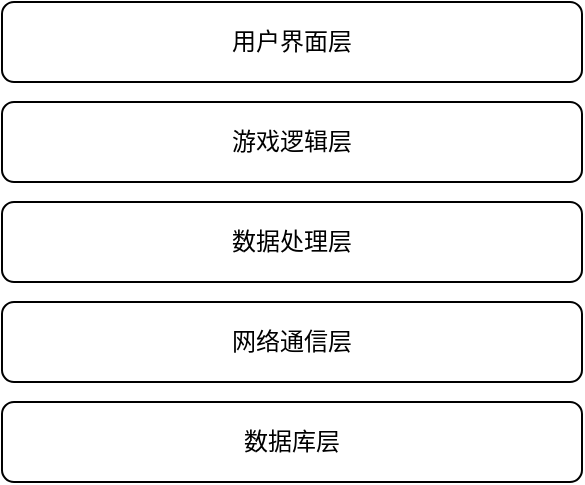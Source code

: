 <mxfile version="21.3.0" type="github">
  <diagram id="C5RBs43oDa-KdzZeNtuy" name="Page-1">
    <mxGraphModel dx="792" dy="819" grid="1" gridSize="10" guides="1" tooltips="1" connect="1" arrows="1" fold="1" page="1" pageScale="1" pageWidth="827" pageHeight="1169" math="0" shadow="0">
      <root>
        <mxCell id="WIyWlLk6GJQsqaUBKTNV-0" />
        <mxCell id="WIyWlLk6GJQsqaUBKTNV-1" parent="WIyWlLk6GJQsqaUBKTNV-0" />
        <mxCell id="1rXPG1cAqZC6U1Vmu8GQ-0" value="用户界面层" style="rounded=1;whiteSpace=wrap;html=1;fontSize=12;glass=0;strokeWidth=1;shadow=0;" vertex="1" parent="WIyWlLk6GJQsqaUBKTNV-1">
          <mxGeometry x="480" y="130" width="290" height="40" as="geometry" />
        </mxCell>
        <mxCell id="1rXPG1cAqZC6U1Vmu8GQ-1" value="游戏逻辑层" style="rounded=1;whiteSpace=wrap;html=1;fontSize=12;glass=0;strokeWidth=1;shadow=0;" vertex="1" parent="WIyWlLk6GJQsqaUBKTNV-1">
          <mxGeometry x="480" y="180" width="290" height="40" as="geometry" />
        </mxCell>
        <mxCell id="1rXPG1cAqZC6U1Vmu8GQ-2" value="数据处理层" style="rounded=1;whiteSpace=wrap;html=1;fontSize=12;glass=0;strokeWidth=1;shadow=0;" vertex="1" parent="WIyWlLk6GJQsqaUBKTNV-1">
          <mxGeometry x="480" y="230" width="290" height="40" as="geometry" />
        </mxCell>
        <mxCell id="1rXPG1cAqZC6U1Vmu8GQ-3" value="网络通信层" style="rounded=1;whiteSpace=wrap;html=1;fontSize=12;glass=0;strokeWidth=1;shadow=0;" vertex="1" parent="WIyWlLk6GJQsqaUBKTNV-1">
          <mxGeometry x="480" y="280" width="290" height="40" as="geometry" />
        </mxCell>
        <mxCell id="1rXPG1cAqZC6U1Vmu8GQ-4" value="数据库层" style="rounded=1;whiteSpace=wrap;html=1;fontSize=12;glass=0;strokeWidth=1;shadow=0;" vertex="1" parent="WIyWlLk6GJQsqaUBKTNV-1">
          <mxGeometry x="480" y="330" width="290" height="40" as="geometry" />
        </mxCell>
      </root>
    </mxGraphModel>
  </diagram>
</mxfile>
